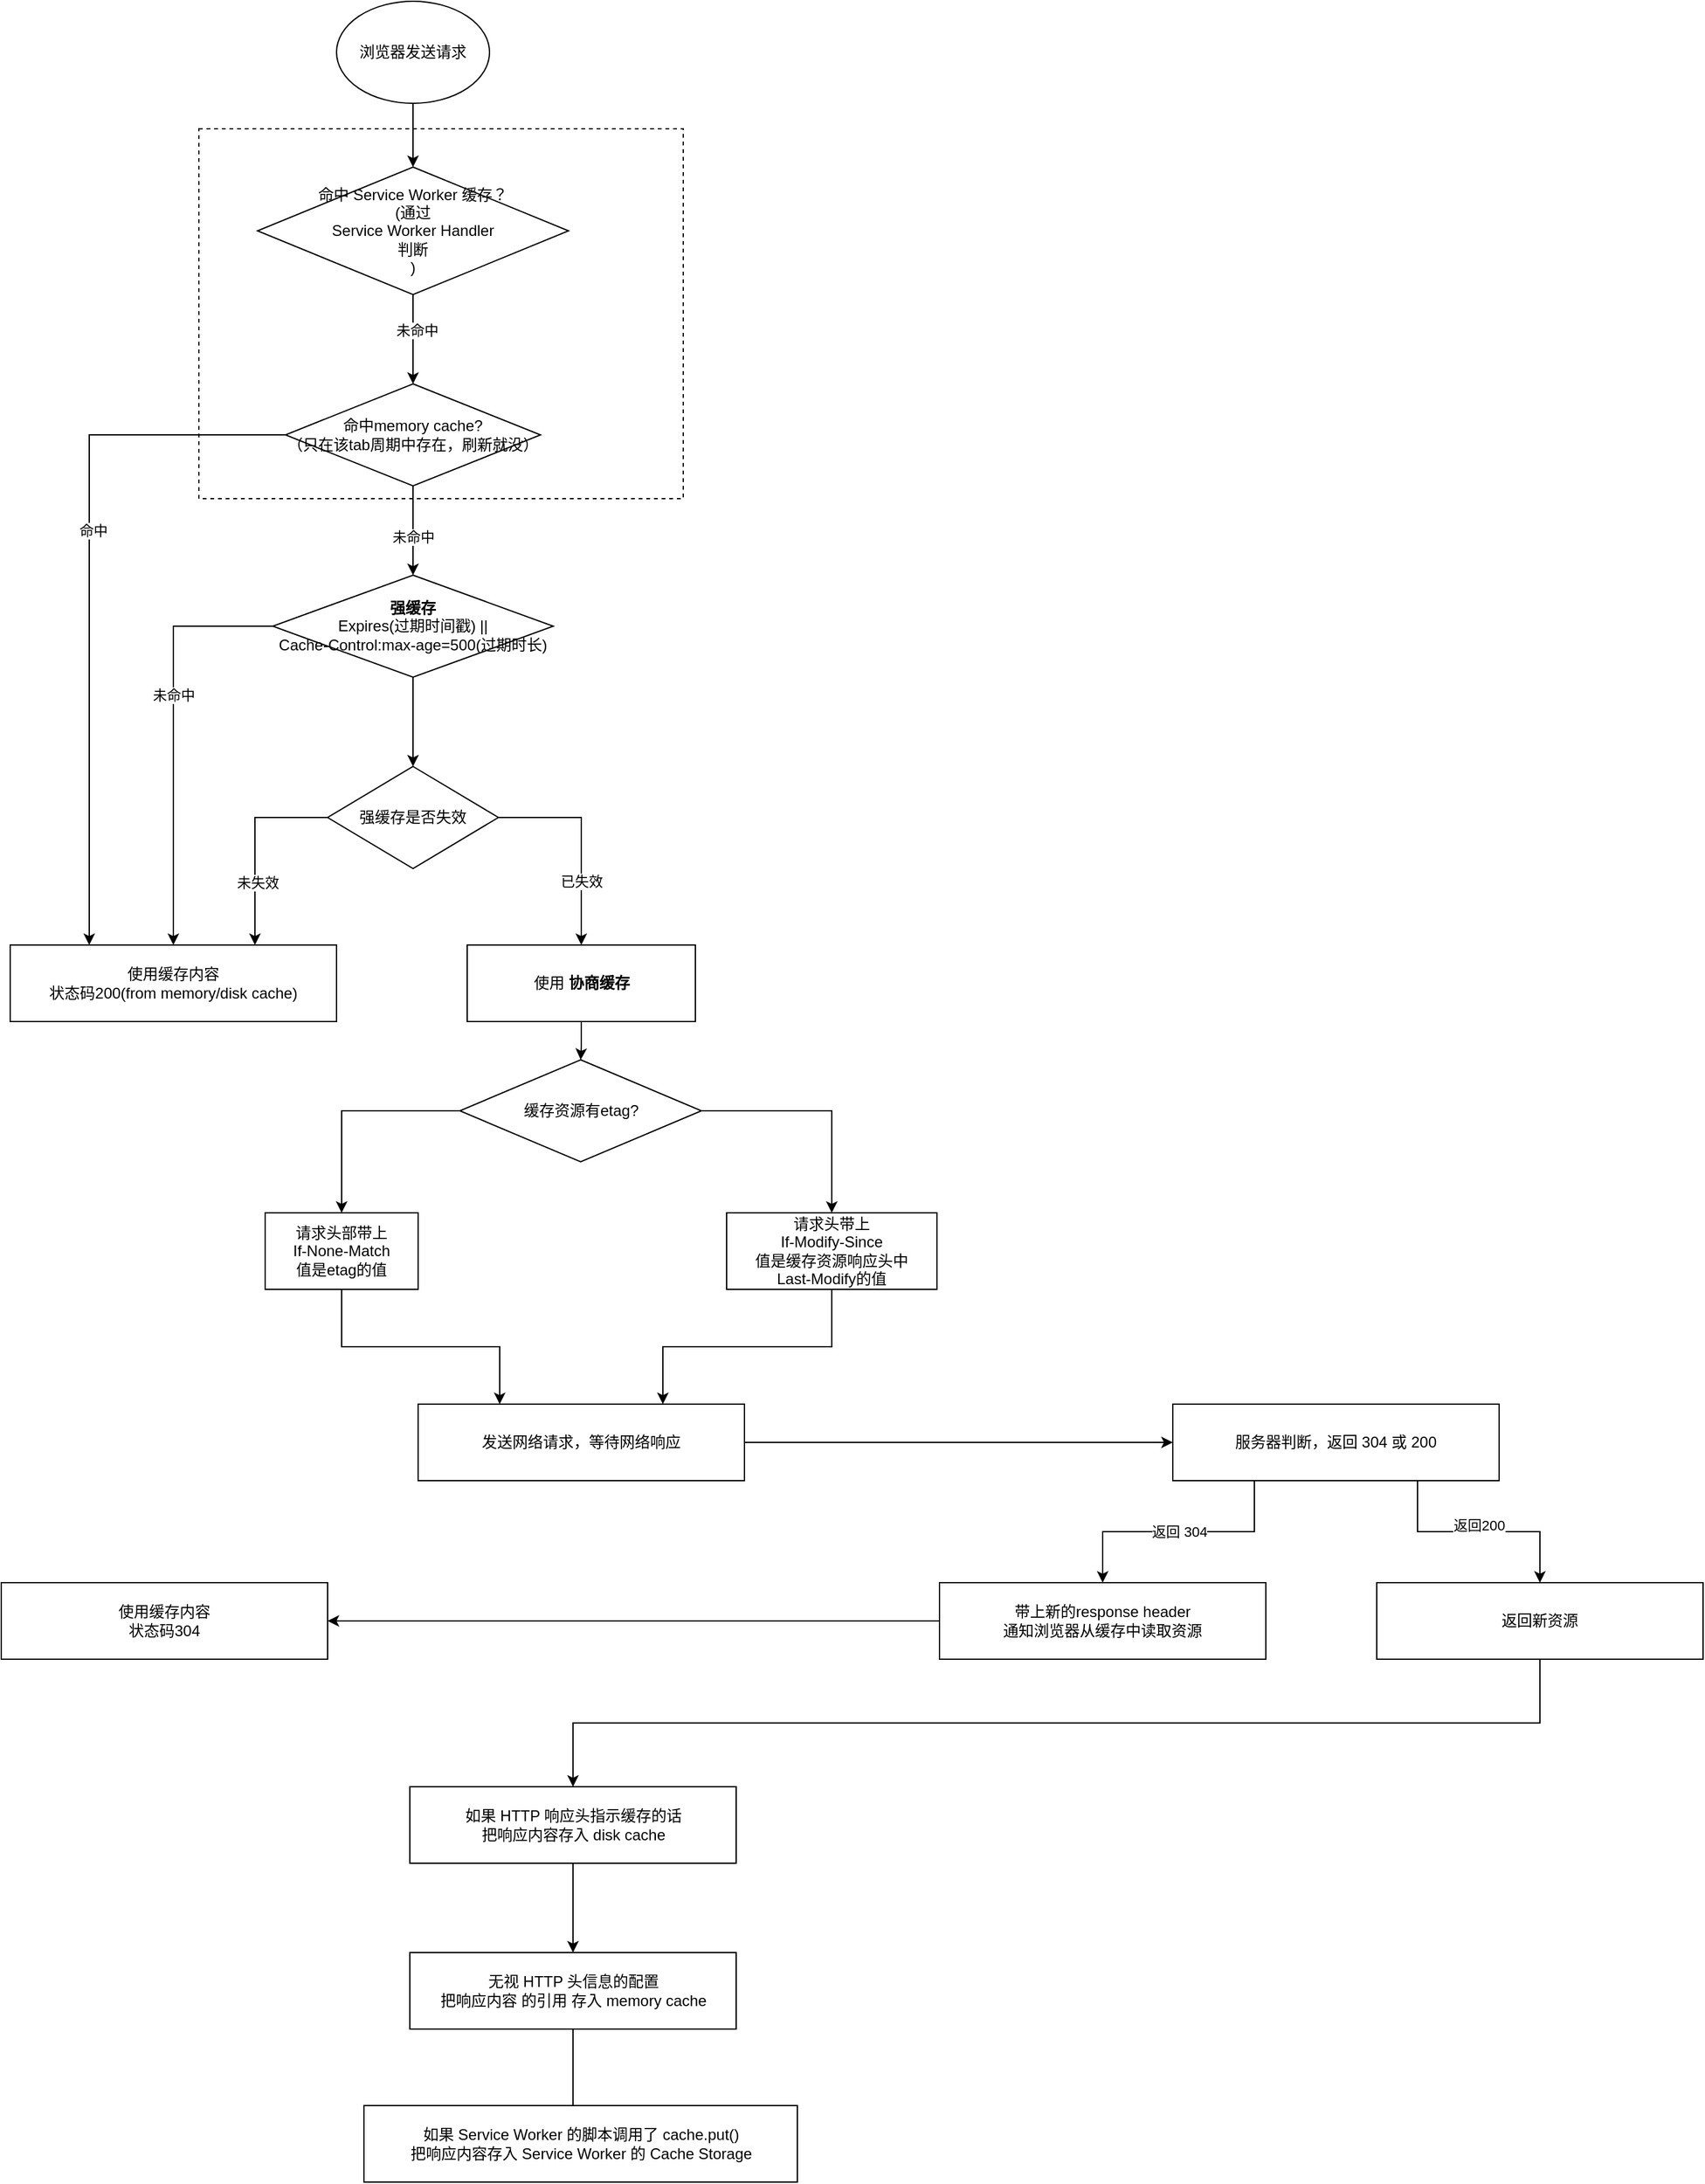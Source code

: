 <mxfile version="14.7.9" type="github">
  <diagram id="NUCHjerggOm3OMJYKeuQ" name="Page-1">
    <mxGraphModel dx="1426" dy="771" grid="1" gridSize="10" guides="1" tooltips="1" connect="1" arrows="1" fold="1" page="1" pageScale="1" pageWidth="827" pageHeight="1169" math="0" shadow="0">
      <root>
        <mxCell id="0" />
        <mxCell id="1" parent="0" />
        <mxCell id="K0_olAz4azfouy1TQkoH-12" value="" style="edgeStyle=orthogonalEdgeStyle;rounded=0;orthogonalLoop=1;jettySize=auto;html=1;" parent="1" source="K0_olAz4azfouy1TQkoH-2" target="K0_olAz4azfouy1TQkoH-13" edge="1">
          <mxGeometry relative="1" as="geometry">
            <mxPoint x="554" y="130" as="targetPoint" />
          </mxGeometry>
        </mxCell>
        <mxCell id="K0_olAz4azfouy1TQkoH-2" value="浏览器发送请求" style="ellipse;whiteSpace=wrap;html=1;" parent="1" vertex="1">
          <mxGeometry x="354" y="170" width="120" height="80" as="geometry" />
        </mxCell>
        <mxCell id="K0_olAz4azfouy1TQkoH-14" style="edgeStyle=orthogonalEdgeStyle;rounded=0;orthogonalLoop=1;jettySize=auto;html=1;exitX=0.5;exitY=1;exitDx=0;exitDy=0;entryX=0.5;entryY=0;entryDx=0;entryDy=0;" parent="1" source="K0_olAz4azfouy1TQkoH-13" target="K0_olAz4azfouy1TQkoH-15" edge="1">
          <mxGeometry relative="1" as="geometry">
            <mxPoint x="414" y="350" as="targetPoint" />
          </mxGeometry>
        </mxCell>
        <mxCell id="K0_olAz4azfouy1TQkoH-17" value="未命中" style="edgeLabel;html=1;align=center;verticalAlign=middle;resizable=0;points=[];" parent="K0_olAz4azfouy1TQkoH-14" vertex="1" connectable="0">
          <mxGeometry x="-0.2" y="3" relative="1" as="geometry">
            <mxPoint as="offset" />
          </mxGeometry>
        </mxCell>
        <mxCell id="K0_olAz4azfouy1TQkoH-13" value="命中 Service Worker 缓存？&lt;br&gt;(通过&lt;br&gt;Service Worker Handler&lt;br&gt;判断&lt;br&gt;)" style="rhombus;whiteSpace=wrap;html=1;" parent="1" vertex="1">
          <mxGeometry x="292" y="300" width="244" height="100" as="geometry" />
        </mxCell>
        <mxCell id="K0_olAz4azfouy1TQkoH-20" value="" style="edgeStyle=orthogonalEdgeStyle;rounded=0;orthogonalLoop=1;jettySize=auto;html=1;entryX=0.5;entryY=0;entryDx=0;entryDy=0;" parent="1" source="K0_olAz4azfouy1TQkoH-15" target="K0_olAz4azfouy1TQkoH-27" edge="1">
          <mxGeometry relative="1" as="geometry">
            <mxPoint x="414" y="620" as="targetPoint" />
          </mxGeometry>
        </mxCell>
        <mxCell id="K0_olAz4azfouy1TQkoH-21" value="未命中" style="edgeLabel;html=1;align=center;verticalAlign=middle;resizable=0;points=[];" parent="K0_olAz4azfouy1TQkoH-20" vertex="1" connectable="0">
          <mxGeometry x="0.075" relative="1" as="geometry">
            <mxPoint y="2" as="offset" />
          </mxGeometry>
        </mxCell>
        <mxCell id="K0_olAz4azfouy1TQkoH-38" style="edgeStyle=orthogonalEdgeStyle;rounded=0;orthogonalLoop=1;jettySize=auto;html=1;exitX=0;exitY=0.5;exitDx=0;exitDy=0;" parent="1" source="K0_olAz4azfouy1TQkoH-15" target="K0_olAz4azfouy1TQkoH-23" edge="1">
          <mxGeometry relative="1" as="geometry">
            <Array as="points">
              <mxPoint x="160" y="510" />
            </Array>
          </mxGeometry>
        </mxCell>
        <mxCell id="K0_olAz4azfouy1TQkoH-39" value="命中" style="edgeLabel;html=1;align=center;verticalAlign=middle;resizable=0;points=[];" parent="K0_olAz4azfouy1TQkoH-38" vertex="1" connectable="0">
          <mxGeometry x="-0.917" y="-1" relative="1" as="geometry">
            <mxPoint x="-128.67" y="76" as="offset" />
          </mxGeometry>
        </mxCell>
        <mxCell id="K0_olAz4azfouy1TQkoH-15" value="命中memory cache?&lt;br&gt;（只在该tab周期中存在，刷新就没）" style="rhombus;whiteSpace=wrap;html=1;" parent="1" vertex="1">
          <mxGeometry x="314" y="470" width="200" height="80" as="geometry" />
        </mxCell>
        <mxCell id="K0_olAz4azfouy1TQkoH-26" value="" style="edgeStyle=orthogonalEdgeStyle;rounded=0;orthogonalLoop=1;jettySize=auto;html=1;exitX=0.5;exitY=1;exitDx=0;exitDy=0;entryX=0.5;entryY=0;entryDx=0;entryDy=0;" parent="1" source="K0_olAz4azfouy1TQkoH-27" target="K0_olAz4azfouy1TQkoH-29" edge="1">
          <mxGeometry relative="1" as="geometry">
            <mxPoint x="414" y="680" as="sourcePoint" />
            <mxPoint x="414" y="760.0" as="targetPoint" />
          </mxGeometry>
        </mxCell>
        <mxCell id="K0_olAz4azfouy1TQkoH-23" value="使用缓存内容&lt;br&gt;状态码200(from memory/disk cache)" style="rounded=0;whiteSpace=wrap;html=1;" parent="1" vertex="1">
          <mxGeometry x="98" y="910" width="256" height="60" as="geometry" />
        </mxCell>
        <mxCell id="K0_olAz4azfouy1TQkoH-69" style="edgeStyle=orthogonalEdgeStyle;rounded=0;orthogonalLoop=1;jettySize=auto;html=1;exitX=0;exitY=0.5;exitDx=0;exitDy=0;" parent="1" source="K0_olAz4azfouy1TQkoH-27" target="K0_olAz4azfouy1TQkoH-23" edge="1">
          <mxGeometry relative="1" as="geometry" />
        </mxCell>
        <mxCell id="K0_olAz4azfouy1TQkoH-71" value="未命中" style="edgeLabel;html=1;align=center;verticalAlign=middle;resizable=0;points=[];" parent="K0_olAz4azfouy1TQkoH-69" vertex="1" connectable="0">
          <mxGeometry x="-0.2" relative="1" as="geometry">
            <mxPoint y="1" as="offset" />
          </mxGeometry>
        </mxCell>
        <mxCell id="K0_olAz4azfouy1TQkoH-27" value="&lt;span&gt;&lt;b&gt;强缓存&lt;/b&gt;&lt;br&gt;Expires(过期时间戳) ||&lt;br&gt;Cache-Control:max-age=500(过期时长)&lt;br&gt;&lt;/span&gt;" style="rhombus;whiteSpace=wrap;html=1;" parent="1" vertex="1">
          <mxGeometry x="304" y="620" width="220" height="80" as="geometry" />
        </mxCell>
        <mxCell id="K0_olAz4azfouy1TQkoH-33" value="" style="edgeStyle=orthogonalEdgeStyle;rounded=0;orthogonalLoop=1;jettySize=auto;html=1;exitX=0;exitY=0.5;exitDx=0;exitDy=0;entryX=0.75;entryY=0;entryDx=0;entryDy=0;" parent="1" source="K0_olAz4azfouy1TQkoH-29" target="K0_olAz4azfouy1TQkoH-23" edge="1">
          <mxGeometry relative="1" as="geometry">
            <mxPoint x="280" y="960" as="targetPoint" />
          </mxGeometry>
        </mxCell>
        <mxCell id="K0_olAz4azfouy1TQkoH-34" value="未失效" style="edgeLabel;html=1;align=center;verticalAlign=middle;resizable=0;points=[];" parent="K0_olAz4azfouy1TQkoH-33" vertex="1" connectable="0">
          <mxGeometry x="0.05" y="-1" relative="1" as="geometry">
            <mxPoint x="3" y="25" as="offset" />
          </mxGeometry>
        </mxCell>
        <mxCell id="K0_olAz4azfouy1TQkoH-36" value="" style="edgeStyle=orthogonalEdgeStyle;rounded=0;orthogonalLoop=1;jettySize=auto;html=1;entryX=0.5;entryY=0;entryDx=0;entryDy=0;exitX=1;exitY=0.5;exitDx=0;exitDy=0;" parent="1" source="K0_olAz4azfouy1TQkoH-29" target="K0_olAz4azfouy1TQkoH-48" edge="1">
          <mxGeometry relative="1" as="geometry">
            <mxPoint x="500" y="1060" as="targetPoint" />
          </mxGeometry>
        </mxCell>
        <mxCell id="K0_olAz4azfouy1TQkoH-37" value="已失效" style="edgeLabel;html=1;align=center;verticalAlign=middle;resizable=0;points=[];" parent="K0_olAz4azfouy1TQkoH-36" vertex="1" connectable="0">
          <mxGeometry x="-0.592" y="3" relative="1" as="geometry">
            <mxPoint x="31" y="53" as="offset" />
          </mxGeometry>
        </mxCell>
        <mxCell id="K0_olAz4azfouy1TQkoH-29" value="强缓存是否失效" style="rhombus;whiteSpace=wrap;html=1;rounded=0;" parent="1" vertex="1">
          <mxGeometry x="347" y="770" width="134" height="80" as="geometry" />
        </mxCell>
        <mxCell id="K0_olAz4azfouy1TQkoH-56" value="" style="edgeStyle=orthogonalEdgeStyle;rounded=0;orthogonalLoop=1;jettySize=auto;html=1;" parent="1" source="K0_olAz4azfouy1TQkoH-40" target="K0_olAz4azfouy1TQkoH-55" edge="1">
          <mxGeometry relative="1" as="geometry" />
        </mxCell>
        <mxCell id="K0_olAz4azfouy1TQkoH-40" value="发送网络请求，等待网络响应" style="rounded=0;whiteSpace=wrap;html=1;" parent="1" vertex="1">
          <mxGeometry x="418" y="1270" width="256" height="60" as="geometry" />
        </mxCell>
        <mxCell id="K0_olAz4azfouy1TQkoH-44" value="" style="edgeStyle=orthogonalEdgeStyle;rounded=0;orthogonalLoop=1;jettySize=auto;html=1;" parent="1" source="K0_olAz4azfouy1TQkoH-41" target="K0_olAz4azfouy1TQkoH-43" edge="1">
          <mxGeometry relative="1" as="geometry" />
        </mxCell>
        <mxCell id="K0_olAz4azfouy1TQkoH-41" value="如果 HTTP 响应头指示缓存的话&lt;br&gt;把响应内容存入 disk cache" style="rounded=0;whiteSpace=wrap;html=1;" parent="1" vertex="1">
          <mxGeometry x="411.5" y="1570" width="256" height="60" as="geometry" />
        </mxCell>
        <mxCell id="K0_olAz4azfouy1TQkoH-46" value="" style="edgeStyle=orthogonalEdgeStyle;rounded=0;orthogonalLoop=1;jettySize=auto;html=1;" parent="1" source="K0_olAz4azfouy1TQkoH-43" edge="1">
          <mxGeometry relative="1" as="geometry">
            <mxPoint x="539.5" y="1860" as="targetPoint" />
          </mxGeometry>
        </mxCell>
        <mxCell id="K0_olAz4azfouy1TQkoH-43" value="无视 HTTP 头信息的配置&lt;br&gt;把响应内容 的引用 存入 memory cache" style="rounded=0;whiteSpace=wrap;html=1;" parent="1" vertex="1">
          <mxGeometry x="411.5" y="1700" width="256" height="60" as="geometry" />
        </mxCell>
        <mxCell id="K0_olAz4azfouy1TQkoH-45" value="如果 Service Worker 的脚本调用了 cache.put()&lt;br&gt;把响应内容存入 Service Worker 的 Cache Storage" style="rounded=0;whiteSpace=wrap;html=1;" parent="1" vertex="1">
          <mxGeometry x="375.5" y="1820" width="340" height="60" as="geometry" />
        </mxCell>
        <mxCell id="ls9EEzSpfhRb5rXhCyP0-3" value="" style="edgeStyle=orthogonalEdgeStyle;rounded=0;orthogonalLoop=1;jettySize=auto;html=1;" edge="1" parent="1" source="K0_olAz4azfouy1TQkoH-48" target="ls9EEzSpfhRb5rXhCyP0-2">
          <mxGeometry relative="1" as="geometry" />
        </mxCell>
        <mxCell id="K0_olAz4azfouy1TQkoH-48" value="使用 &lt;b&gt;协商缓存&lt;/b&gt;" style="whiteSpace=wrap;html=1;rounded=0;" parent="1" vertex="1">
          <mxGeometry x="456.5" y="910" width="179" height="60" as="geometry" />
        </mxCell>
        <mxCell id="K0_olAz4azfouy1TQkoH-58" value="返回 304" style="edgeStyle=orthogonalEdgeStyle;rounded=0;orthogonalLoop=1;jettySize=auto;html=1;exitX=0.25;exitY=1;exitDx=0;exitDy=0;" parent="1" source="K0_olAz4azfouy1TQkoH-55" target="K0_olAz4azfouy1TQkoH-57" edge="1">
          <mxGeometry relative="1" as="geometry" />
        </mxCell>
        <mxCell id="K0_olAz4azfouy1TQkoH-65" value="" style="edgeStyle=orthogonalEdgeStyle;rounded=0;orthogonalLoop=1;jettySize=auto;html=1;exitX=0.75;exitY=1;exitDx=0;exitDy=0;" parent="1" source="K0_olAz4azfouy1TQkoH-55" target="K0_olAz4azfouy1TQkoH-64" edge="1">
          <mxGeometry relative="1" as="geometry">
            <mxPoint x="1130" y="1330" as="sourcePoint" />
          </mxGeometry>
        </mxCell>
        <mxCell id="K0_olAz4azfouy1TQkoH-66" value="返回200" style="edgeLabel;html=1;align=center;verticalAlign=middle;resizable=0;points=[];" parent="K0_olAz4azfouy1TQkoH-65" vertex="1" connectable="0">
          <mxGeometry x="-0.413" y="5" relative="1" as="geometry">
            <mxPoint x="35.93" as="offset" />
          </mxGeometry>
        </mxCell>
        <mxCell id="K0_olAz4azfouy1TQkoH-55" value="服务器判断，返回 304 或 200" style="rounded=0;whiteSpace=wrap;html=1;" parent="1" vertex="1">
          <mxGeometry x="1010" y="1270" width="256" height="60" as="geometry" />
        </mxCell>
        <mxCell id="K0_olAz4azfouy1TQkoH-61" value="" style="edgeStyle=orthogonalEdgeStyle;rounded=0;orthogonalLoop=1;jettySize=auto;html=1;" parent="1" source="K0_olAz4azfouy1TQkoH-57" target="K0_olAz4azfouy1TQkoH-59" edge="1">
          <mxGeometry relative="1" as="geometry" />
        </mxCell>
        <mxCell id="K0_olAz4azfouy1TQkoH-57" value="带上新的response header&lt;br&gt;通知浏览器从缓存中读取资源" style="rounded=0;whiteSpace=wrap;html=1;" parent="1" vertex="1">
          <mxGeometry x="827" y="1410" width="256" height="60" as="geometry" />
        </mxCell>
        <mxCell id="K0_olAz4azfouy1TQkoH-59" value="使用缓存内容&lt;br&gt;状态码304" style="rounded=0;whiteSpace=wrap;html=1;" parent="1" vertex="1">
          <mxGeometry x="91" y="1410" width="256" height="60" as="geometry" />
        </mxCell>
        <mxCell id="K0_olAz4azfouy1TQkoH-72" style="edgeStyle=orthogonalEdgeStyle;rounded=0;orthogonalLoop=1;jettySize=auto;html=1;exitX=0.5;exitY=1;exitDx=0;exitDy=0;entryX=0.5;entryY=0;entryDx=0;entryDy=0;" parent="1" source="K0_olAz4azfouy1TQkoH-64" target="K0_olAz4azfouy1TQkoH-41" edge="1">
          <mxGeometry relative="1" as="geometry" />
        </mxCell>
        <mxCell id="K0_olAz4azfouy1TQkoH-64" value="返回新资源" style="rounded=0;whiteSpace=wrap;html=1;" parent="1" vertex="1">
          <mxGeometry x="1170" y="1410" width="256" height="60" as="geometry" />
        </mxCell>
        <mxCell id="ls9EEzSpfhRb5rXhCyP0-1" value="" style="rounded=0;whiteSpace=wrap;html=1;dashed=1;fillColor=none;" vertex="1" parent="1">
          <mxGeometry x="246" y="270" width="380" height="290" as="geometry" />
        </mxCell>
        <mxCell id="ls9EEzSpfhRb5rXhCyP0-5" value="" style="edgeStyle=orthogonalEdgeStyle;rounded=0;orthogonalLoop=1;jettySize=auto;html=1;" edge="1" parent="1" source="ls9EEzSpfhRb5rXhCyP0-2" target="ls9EEzSpfhRb5rXhCyP0-4">
          <mxGeometry relative="1" as="geometry" />
        </mxCell>
        <mxCell id="ls9EEzSpfhRb5rXhCyP0-7" value="" style="edgeStyle=orthogonalEdgeStyle;rounded=0;orthogonalLoop=1;jettySize=auto;html=1;" edge="1" parent="1" source="ls9EEzSpfhRb5rXhCyP0-2" target="ls9EEzSpfhRb5rXhCyP0-6">
          <mxGeometry relative="1" as="geometry" />
        </mxCell>
        <mxCell id="ls9EEzSpfhRb5rXhCyP0-2" value="缓存资源有etag?" style="rhombus;whiteSpace=wrap;html=1;rounded=0;" vertex="1" parent="1">
          <mxGeometry x="450.75" y="1000" width="189.5" height="80" as="geometry" />
        </mxCell>
        <mxCell id="ls9EEzSpfhRb5rXhCyP0-8" style="edgeStyle=orthogonalEdgeStyle;rounded=0;orthogonalLoop=1;jettySize=auto;html=1;exitX=0.5;exitY=1;exitDx=0;exitDy=0;entryX=0.25;entryY=0;entryDx=0;entryDy=0;" edge="1" parent="1" source="ls9EEzSpfhRb5rXhCyP0-4" target="K0_olAz4azfouy1TQkoH-40">
          <mxGeometry relative="1" as="geometry" />
        </mxCell>
        <mxCell id="ls9EEzSpfhRb5rXhCyP0-4" value="请求头部带上&lt;br&gt;If-None-Match&lt;br&gt;值是etag的值" style="whiteSpace=wrap;html=1;rounded=0;" vertex="1" parent="1">
          <mxGeometry x="298" y="1120" width="120" height="60" as="geometry" />
        </mxCell>
        <mxCell id="ls9EEzSpfhRb5rXhCyP0-9" style="edgeStyle=orthogonalEdgeStyle;rounded=0;orthogonalLoop=1;jettySize=auto;html=1;exitX=0.5;exitY=1;exitDx=0;exitDy=0;entryX=0.75;entryY=0;entryDx=0;entryDy=0;" edge="1" parent="1" source="ls9EEzSpfhRb5rXhCyP0-6" target="K0_olAz4azfouy1TQkoH-40">
          <mxGeometry relative="1" as="geometry" />
        </mxCell>
        <mxCell id="ls9EEzSpfhRb5rXhCyP0-6" value="请求头带上&lt;br&gt;If-Modify-Since&lt;br&gt;值是缓存资源响应头中&lt;br&gt;Last-Modify的值" style="whiteSpace=wrap;html=1;rounded=0;" vertex="1" parent="1">
          <mxGeometry x="660" y="1120" width="165" height="60" as="geometry" />
        </mxCell>
      </root>
    </mxGraphModel>
  </diagram>
</mxfile>
